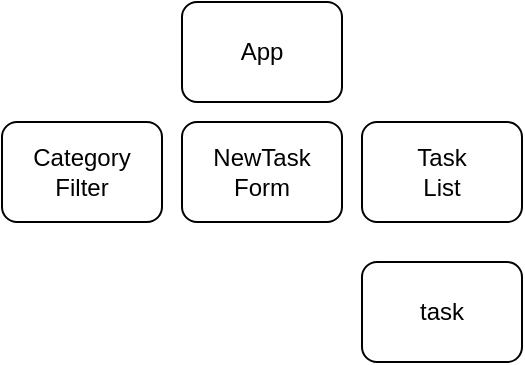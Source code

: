 <mxfile>
    <diagram id="yBUCkBqYLdCoNlXtEjIr" name="Page-1">
        <mxGraphModel dx="365" dy="486" grid="1" gridSize="10" guides="1" tooltips="1" connect="1" arrows="1" fold="1" page="1" pageScale="1" pageWidth="850" pageHeight="1100" math="0" shadow="0">
            <root>
                <mxCell id="0"/>
                <mxCell id="1" parent="0"/>
                <mxCell id="2" value="App" style="rounded=1;whiteSpace=wrap;html=1;" vertex="1" parent="1">
                    <mxGeometry x="160" y="80" width="80" height="50" as="geometry"/>
                </mxCell>
                <mxCell id="3" value="Category Filter" style="rounded=1;whiteSpace=wrap;html=1;" vertex="1" parent="1">
                    <mxGeometry x="70" y="140" width="80" height="50" as="geometry"/>
                </mxCell>
                <mxCell id="4" value="NewTask Form" style="rounded=1;whiteSpace=wrap;html=1;" vertex="1" parent="1">
                    <mxGeometry x="160" y="140" width="80" height="50" as="geometry"/>
                </mxCell>
                <mxCell id="5" value="Task&lt;br&gt;List" style="rounded=1;whiteSpace=wrap;html=1;" vertex="1" parent="1">
                    <mxGeometry x="250" y="140" width="80" height="50" as="geometry"/>
                </mxCell>
                <mxCell id="6" value="task" style="rounded=1;whiteSpace=wrap;html=1;" vertex="1" parent="1">
                    <mxGeometry x="250" y="210" width="80" height="50" as="geometry"/>
                </mxCell>
            </root>
        </mxGraphModel>
    </diagram>
</mxfile>